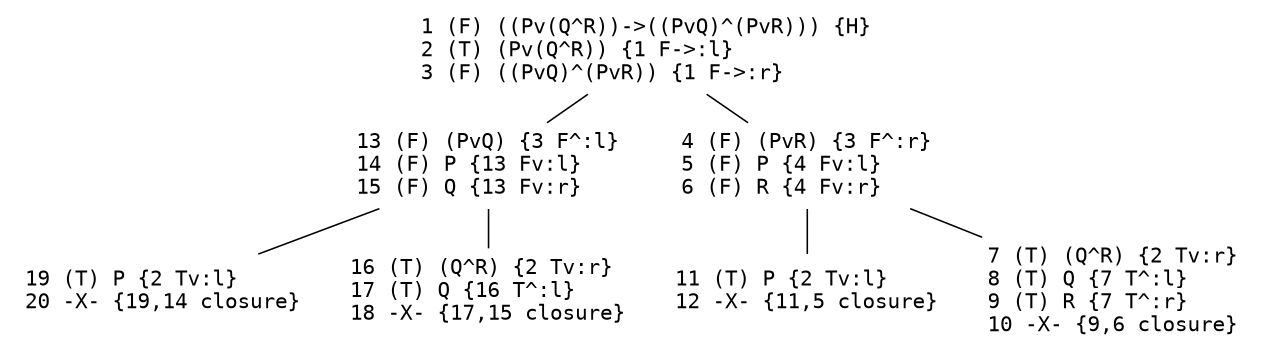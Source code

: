 digraph g {
graph[nodesep=0.1, ranksep=0.2];
node[shape=plaintext, fontname="Courier", fontsize=10];
edge[arrowsize=0.0, arrowhead=none,  penwidth=0.75];
node1[label="1 (F) ((Pv(Q^R))->((PvQ)^(PvR))) {H}\l2 (T) (Pv(Q^R)) {1 F->:l}\l3 (F) ((PvQ)^(PvR)) {1 F->:r}\l"];
node2[label="13 (F) (PvQ) {3 F^:l}\l14 (F) P {13 Fv:l}\l15 (F) Q {13 Fv:r}\l"];
node3[label="19 (T) P {2 Tv:l}\l20 -X- {19,14 closure}\l"];
node2 -> node3;
node4[label="16 (T) (Q^R) {2 Tv:r}\l17 (T) Q {16 T^:l}\l18 -X- {17,15 closure}\l"];
node2 -> node4;
node1 -> node2;
node5[label="4 (F) (PvR) {3 F^:r}\l5 (F) P {4 Fv:l}\l6 (F) R {4 Fv:r}\l"];
node6[label="11 (T) P {2 Tv:l}\l12 -X- {11,5 closure}\l"];
node5 -> node6;
node7[label="7 (T) (Q^R) {2 Tv:r}\l8 (T) Q {7 T^:l}\l9 (T) R {7 T^:r}\l10 -X- {9,6 closure}\l"];
node5 -> node7;
node1 -> node5;
}